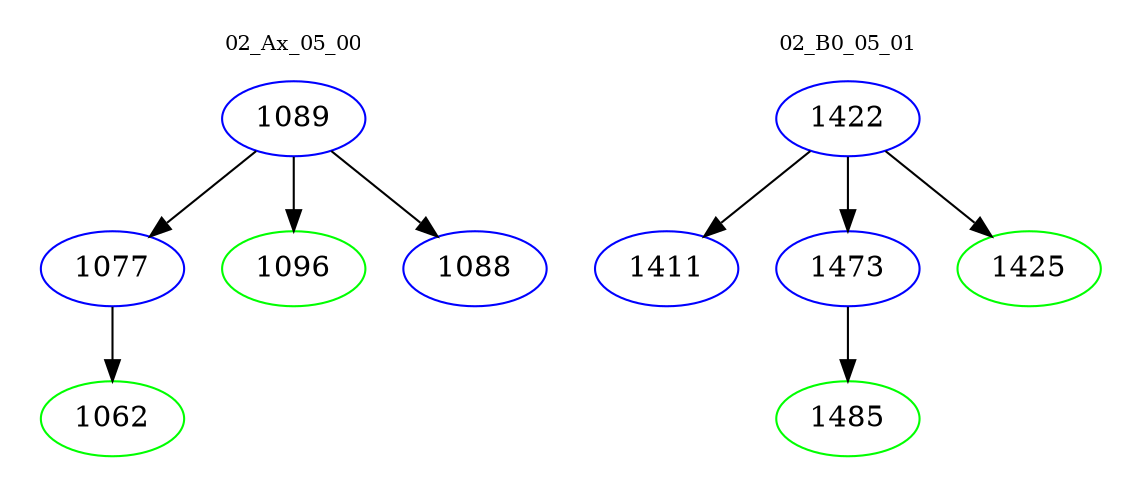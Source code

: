 digraph{
subgraph cluster_0 {
color = white
label = "02_Ax_05_00";
fontsize=10;
T0_1089 [label="1089", color="blue"]
T0_1089 -> T0_1077 [color="black"]
T0_1077 [label="1077", color="blue"]
T0_1077 -> T0_1062 [color="black"]
T0_1062 [label="1062", color="green"]
T0_1089 -> T0_1096 [color="black"]
T0_1096 [label="1096", color="green"]
T0_1089 -> T0_1088 [color="black"]
T0_1088 [label="1088", color="blue"]
}
subgraph cluster_1 {
color = white
label = "02_B0_05_01";
fontsize=10;
T1_1422 [label="1422", color="blue"]
T1_1422 -> T1_1411 [color="black"]
T1_1411 [label="1411", color="blue"]
T1_1422 -> T1_1473 [color="black"]
T1_1473 [label="1473", color="blue"]
T1_1473 -> T1_1485 [color="black"]
T1_1485 [label="1485", color="green"]
T1_1422 -> T1_1425 [color="black"]
T1_1425 [label="1425", color="green"]
}
}
